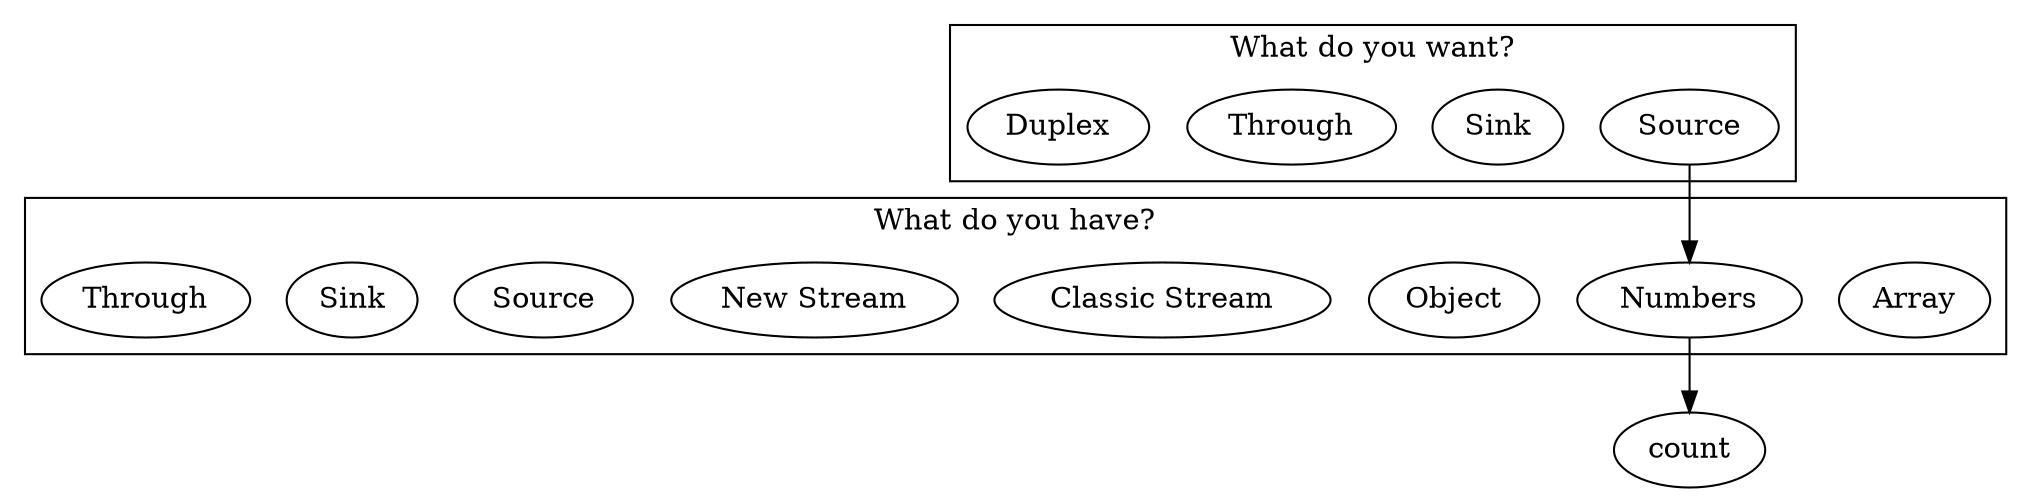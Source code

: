digraph {
  subgraph cluster_1 {
    label = "What do you want?"
    Source
    Sink
    Through
    Duplex
  }

  subgraph cluster_2 {
    label = "What do you have?"
    HaveArray[label=Array]
    HaveNumbers[label=Numbers]
    HaveObject[label=Object]
    HaveClassicStream[label="Classic Stream"]
    HaveNewStream[label="New Stream"]
    HaveSource[label="Source"]
    HaveSink[label="Sink"]
    HaveThrough[label="Through"]
  }

  Source -> HaveNumbers -> count;
}
